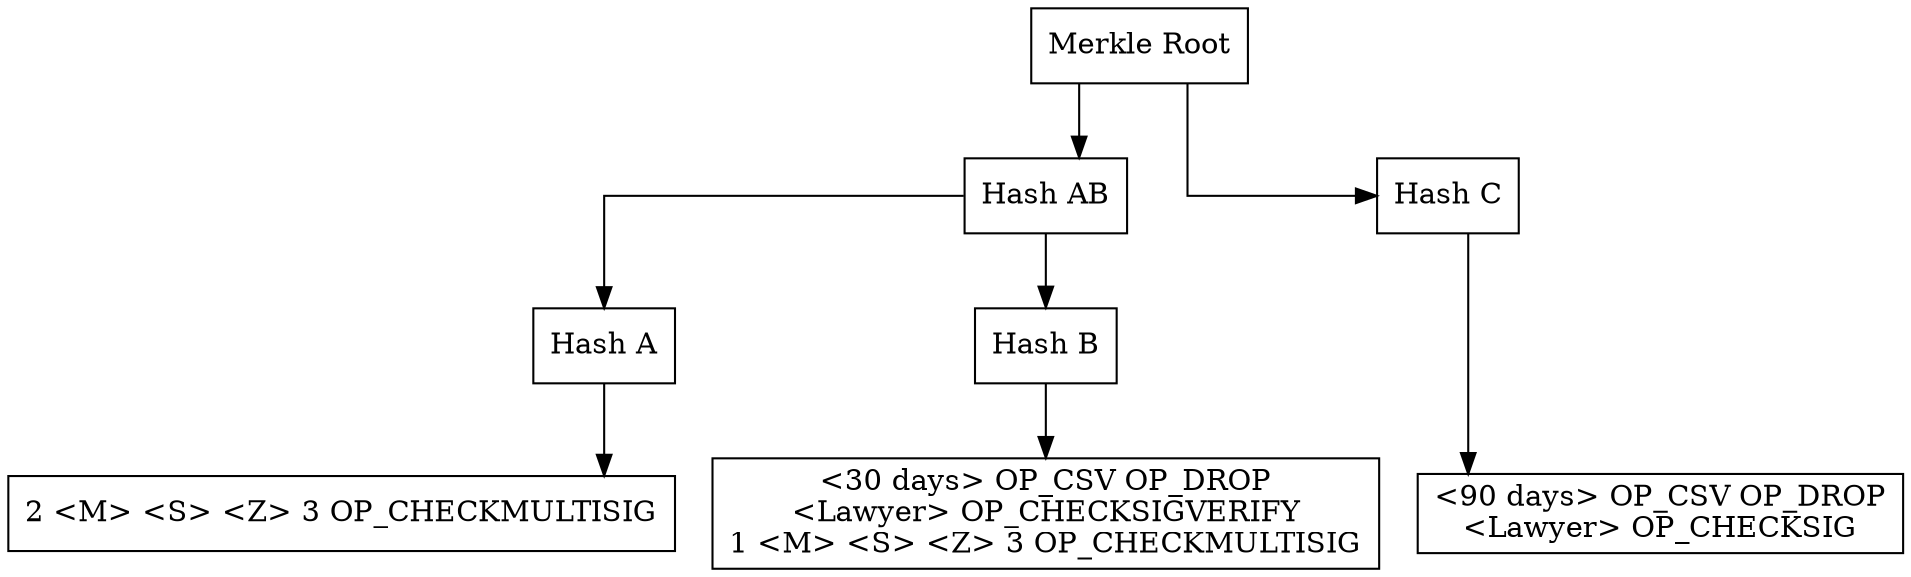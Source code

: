digraph merkle_tree {
    splines=ortho;
    node [shape=box, style="filled", color="black", fontcolor="black", fillcolor="white"];

    "Merkle Root" -> "Hash AB";
    "Merkle Root" -> "Hash C";
    "Hash AB" -> "Hash A";
    "Hash AB" -> "Hash B";
    "Hash A" -> "A";
    "Hash B" -> "B";
    "Hash C" -> "C" [minlen = 2];

    "Merkle Root" [label="Merkle Root"];
    "Hash AB" [label="Hash AB"];
    "Hash A" [label="Hash A"];
    "Hash B" [label="Hash B"];
    "Hash C" [label="Hash C"];
    "A" [label="2 <M> <S> <Z> 3 OP_CHECKMULTISIG"];
    "B" [label="<30 days> OP_CSV OP_DROP\n<Lawyer> OP_CHECKSIGVERIFY\n1 <M> <S> <Z> 3 OP_CHECKMULTISIG"];
    "C" [label="<90 days> OP_CSV OP_DROP\n<Lawyer> OP_CHECKSIG"];
}
